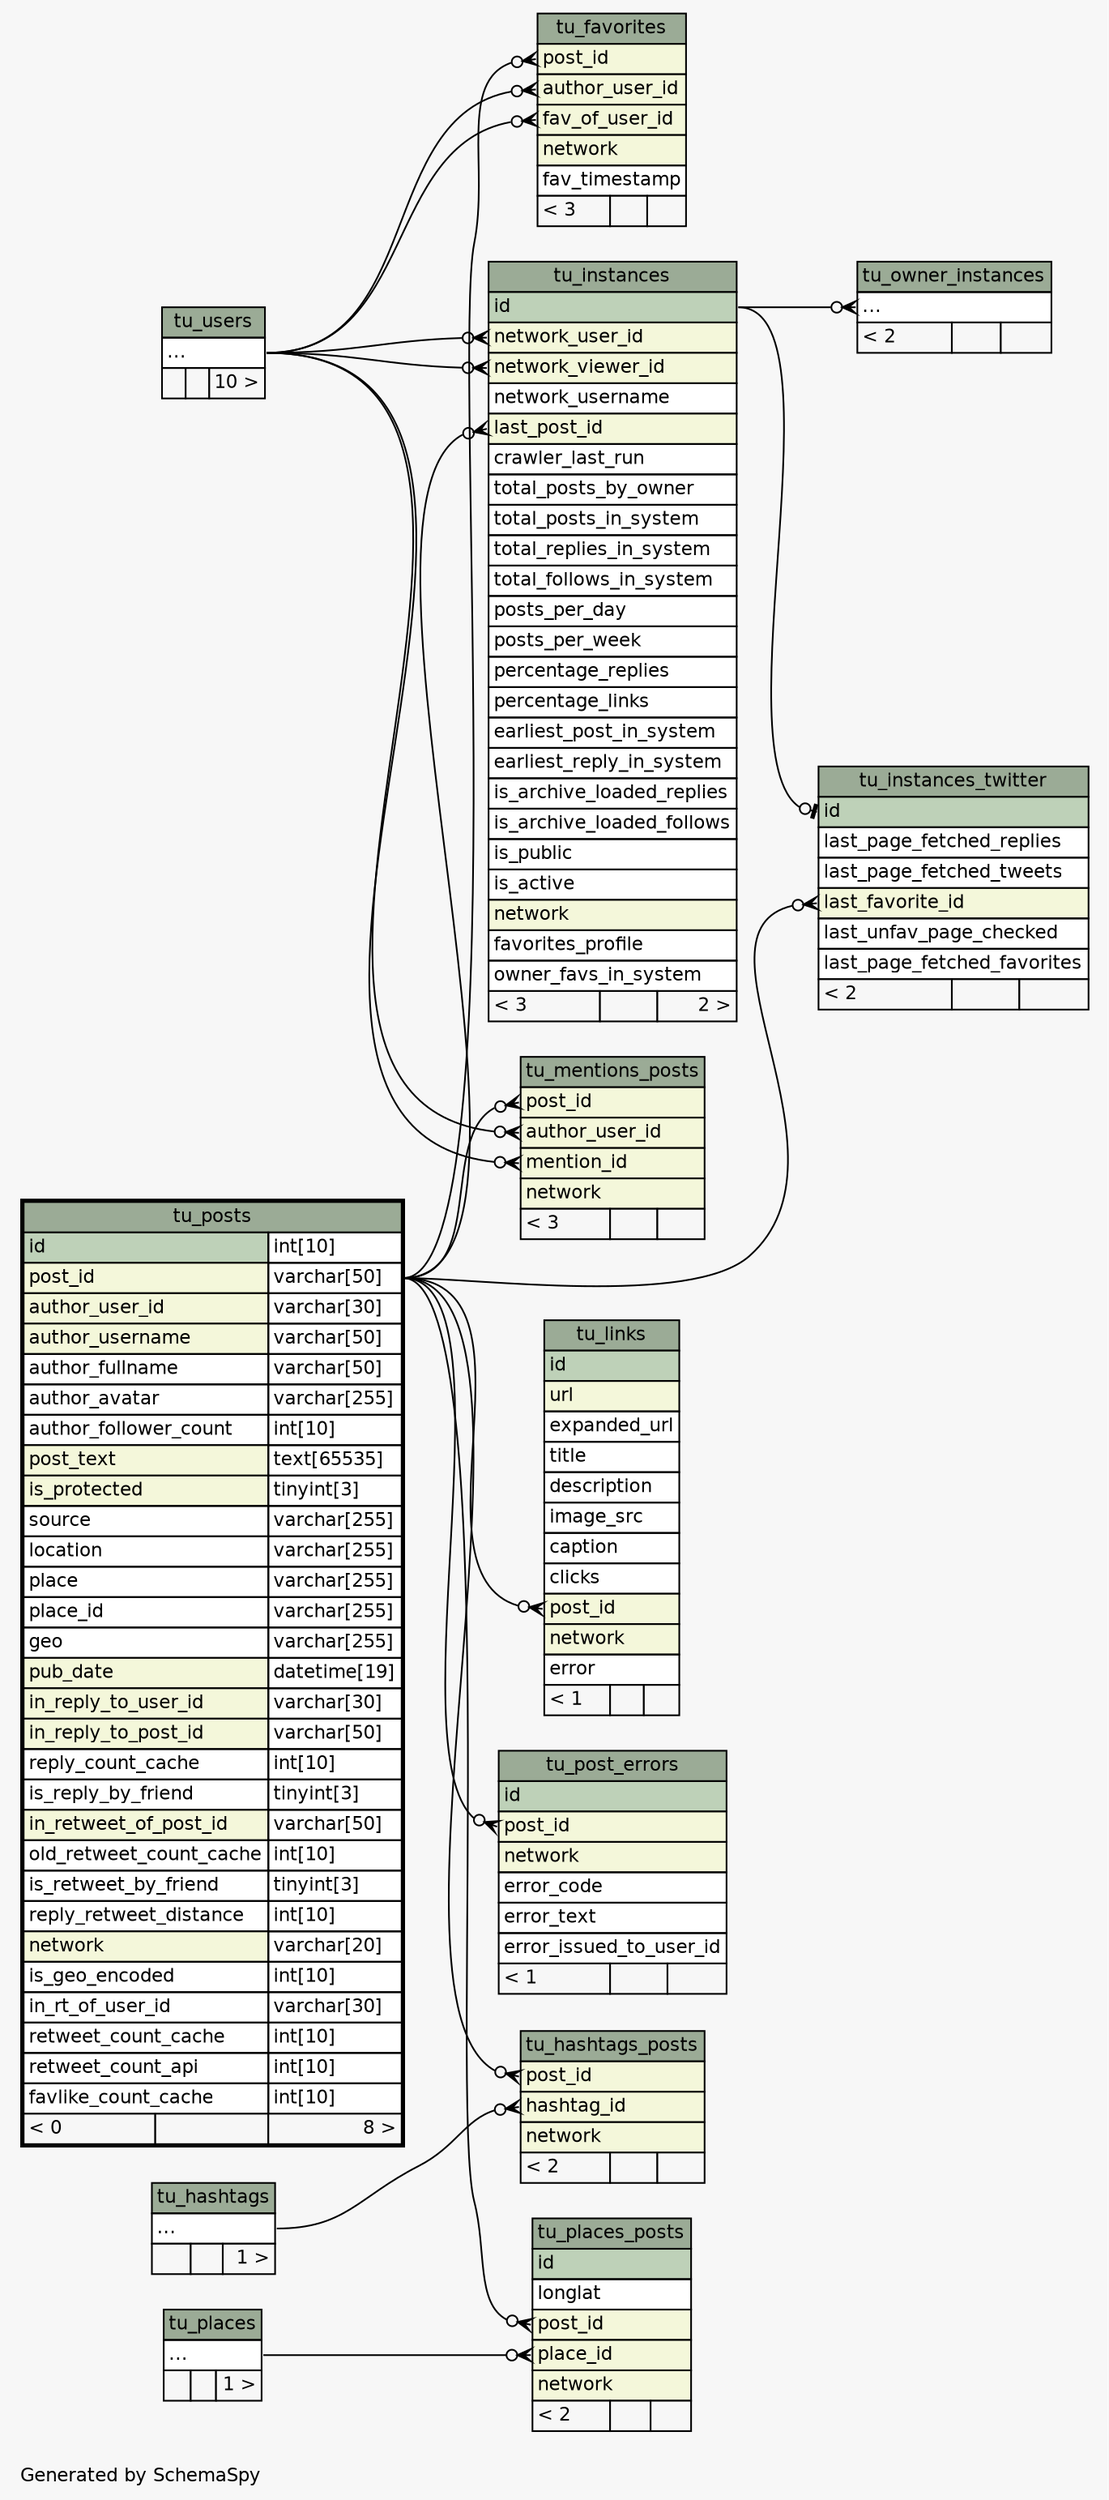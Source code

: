 // dot 2.26.3 on Linux 3.0.0-1-amd64
// SchemaSpy rev 590
digraph "twoDegreesRelationshipsDiagram" {
  graph [
    rankdir="RL"
    bgcolor="#f7f7f7"
    label="\nGenerated by SchemaSpy"
    labeljust="l"
    nodesep="0.18"
    ranksep="0.46"
    fontname="Helvetica"
    fontsize="11"
  ];
  node [
    fontname="Helvetica"
    fontsize="11"
    shape="plaintext"
  ];
  edge [
    arrowsize="0.8"
  ];
  "tu_favorites":"author_user_id":w -> "tu_users":"elipses":e [arrowhead=none dir=back arrowtail=crowodot];
  "tu_favorites":"fav_of_user_id":w -> "tu_users":"elipses":e [arrowhead=none dir=back arrowtail=crowodot];
  "tu_favorites":"post_id":w -> "tu_posts":"post_id.type":e [arrowhead=none dir=back arrowtail=crowodot];
  "tu_hashtags_posts":"hashtag_id":w -> "tu_hashtags":"elipses":e [arrowhead=none dir=back arrowtail=crowodot];
  "tu_hashtags_posts":"post_id":w -> "tu_posts":"post_id.type":e [arrowhead=none dir=back arrowtail=crowodot];
  "tu_instances":"last_post_id":w -> "tu_posts":"post_id.type":e [arrowhead=none dir=back arrowtail=crowodot];
  "tu_instances":"network_user_id":w -> "tu_users":"elipses":e [arrowhead=none dir=back arrowtail=crowodot];
  "tu_instances":"network_viewer_id":w -> "tu_users":"elipses":e [arrowhead=none dir=back arrowtail=crowodot];
  "tu_instances_twitter":"id":w -> "tu_instances":"id":e [arrowhead=none dir=back arrowtail=teeodot];
  "tu_instances_twitter":"last_favorite_id":w -> "tu_posts":"post_id.type":e [arrowhead=none dir=back arrowtail=crowodot];
  "tu_links":"post_id":w -> "tu_posts":"post_id.type":e [arrowhead=none dir=back arrowtail=crowodot];
  "tu_mentions_posts":"author_user_id":w -> "tu_users":"elipses":e [arrowhead=none dir=back arrowtail=crowodot];
  "tu_mentions_posts":"mention_id":w -> "tu_users":"elipses":e [arrowhead=none dir=back arrowtail=crowodot];
  "tu_mentions_posts":"post_id":w -> "tu_posts":"post_id.type":e [arrowhead=none dir=back arrowtail=crowodot];
  "tu_owner_instances":"elipses":w -> "tu_instances":"id":e [arrowhead=none dir=back arrowtail=crowodot];
  "tu_places_posts":"place_id":w -> "tu_places":"elipses":e [arrowhead=none dir=back arrowtail=crowodot];
  "tu_places_posts":"post_id":w -> "tu_posts":"post_id.type":e [arrowhead=none dir=back arrowtail=crowodot];
  "tu_post_errors":"post_id":w -> "tu_posts":"post_id.type":e [arrowhead=none dir=back arrowtail=crowodot];
  "tu_favorites" [
    label=<
    <TABLE BORDER="0" CELLBORDER="1" CELLSPACING="0" BGCOLOR="#ffffff">
      <TR><TD COLSPAN="3" BGCOLOR="#9bab96" ALIGN="CENTER">tu_favorites</TD></TR>
      <TR><TD PORT="post_id" COLSPAN="3" BGCOLOR="#f4f7da" ALIGN="LEFT">post_id</TD></TR>
      <TR><TD PORT="author_user_id" COLSPAN="3" BGCOLOR="#f4f7da" ALIGN="LEFT">author_user_id</TD></TR>
      <TR><TD PORT="fav_of_user_id" COLSPAN="3" BGCOLOR="#f4f7da" ALIGN="LEFT">fav_of_user_id</TD></TR>
      <TR><TD PORT="network" COLSPAN="3" BGCOLOR="#f4f7da" ALIGN="LEFT">network</TD></TR>
      <TR><TD PORT="fav_timestamp" COLSPAN="3" ALIGN="LEFT">fav_timestamp</TD></TR>
      <TR><TD ALIGN="LEFT" BGCOLOR="#f7f7f7">&lt; 3</TD><TD ALIGN="RIGHT" BGCOLOR="#f7f7f7">  </TD><TD ALIGN="RIGHT" BGCOLOR="#f7f7f7">  </TD></TR>
    </TABLE>>
    URL="tu_favorites.html"
    tooltip="tu_favorites"
  ];
  "tu_hashtags" [
    label=<
    <TABLE BORDER="0" CELLBORDER="1" CELLSPACING="0" BGCOLOR="#ffffff">
      <TR><TD COLSPAN="3" BGCOLOR="#9bab96" ALIGN="CENTER">tu_hashtags</TD></TR>
      <TR><TD PORT="elipses" COLSPAN="3" ALIGN="LEFT">...</TD></TR>
      <TR><TD ALIGN="LEFT" BGCOLOR="#f7f7f7">  </TD><TD ALIGN="RIGHT" BGCOLOR="#f7f7f7">  </TD><TD ALIGN="RIGHT" BGCOLOR="#f7f7f7">1 &gt;</TD></TR>
    </TABLE>>
    URL="tu_hashtags.html"
    tooltip="tu_hashtags"
  ];
  "tu_hashtags_posts" [
    label=<
    <TABLE BORDER="0" CELLBORDER="1" CELLSPACING="0" BGCOLOR="#ffffff">
      <TR><TD COLSPAN="3" BGCOLOR="#9bab96" ALIGN="CENTER">tu_hashtags_posts</TD></TR>
      <TR><TD PORT="post_id" COLSPAN="3" BGCOLOR="#f4f7da" ALIGN="LEFT">post_id</TD></TR>
      <TR><TD PORT="hashtag_id" COLSPAN="3" BGCOLOR="#f4f7da" ALIGN="LEFT">hashtag_id</TD></TR>
      <TR><TD PORT="network" COLSPAN="3" BGCOLOR="#f4f7da" ALIGN="LEFT">network</TD></TR>
      <TR><TD ALIGN="LEFT" BGCOLOR="#f7f7f7">&lt; 2</TD><TD ALIGN="RIGHT" BGCOLOR="#f7f7f7">  </TD><TD ALIGN="RIGHT" BGCOLOR="#f7f7f7">  </TD></TR>
    </TABLE>>
    URL="tu_hashtags_posts.html"
    tooltip="tu_hashtags_posts"
  ];
  "tu_instances" [
    label=<
    <TABLE BORDER="0" CELLBORDER="1" CELLSPACING="0" BGCOLOR="#ffffff">
      <TR><TD COLSPAN="3" BGCOLOR="#9bab96" ALIGN="CENTER">tu_instances</TD></TR>
      <TR><TD PORT="id" COLSPAN="3" BGCOLOR="#bed1b8" ALIGN="LEFT">id</TD></TR>
      <TR><TD PORT="network_user_id" COLSPAN="3" BGCOLOR="#f4f7da" ALIGN="LEFT">network_user_id</TD></TR>
      <TR><TD PORT="network_viewer_id" COLSPAN="3" BGCOLOR="#f4f7da" ALIGN="LEFT">network_viewer_id</TD></TR>
      <TR><TD PORT="network_username" COLSPAN="3" ALIGN="LEFT">network_username</TD></TR>
      <TR><TD PORT="last_post_id" COLSPAN="3" BGCOLOR="#f4f7da" ALIGN="LEFT">last_post_id</TD></TR>
      <TR><TD PORT="crawler_last_run" COLSPAN="3" ALIGN="LEFT">crawler_last_run</TD></TR>
      <TR><TD PORT="total_posts_by_owner" COLSPAN="3" ALIGN="LEFT">total_posts_by_owner</TD></TR>
      <TR><TD PORT="total_posts_in_system" COLSPAN="3" ALIGN="LEFT">total_posts_in_system</TD></TR>
      <TR><TD PORT="total_replies_in_system" COLSPAN="3" ALIGN="LEFT">total_replies_in_system</TD></TR>
      <TR><TD PORT="total_follows_in_system" COLSPAN="3" ALIGN="LEFT">total_follows_in_system</TD></TR>
      <TR><TD PORT="posts_per_day" COLSPAN="3" ALIGN="LEFT">posts_per_day</TD></TR>
      <TR><TD PORT="posts_per_week" COLSPAN="3" ALIGN="LEFT">posts_per_week</TD></TR>
      <TR><TD PORT="percentage_replies" COLSPAN="3" ALIGN="LEFT">percentage_replies</TD></TR>
      <TR><TD PORT="percentage_links" COLSPAN="3" ALIGN="LEFT">percentage_links</TD></TR>
      <TR><TD PORT="earliest_post_in_system" COLSPAN="3" ALIGN="LEFT">earliest_post_in_system</TD></TR>
      <TR><TD PORT="earliest_reply_in_system" COLSPAN="3" ALIGN="LEFT">earliest_reply_in_system</TD></TR>
      <TR><TD PORT="is_archive_loaded_replies" COLSPAN="3" ALIGN="LEFT">is_archive_loaded_replies</TD></TR>
      <TR><TD PORT="is_archive_loaded_follows" COLSPAN="3" ALIGN="LEFT">is_archive_loaded_follows</TD></TR>
      <TR><TD PORT="is_public" COLSPAN="3" ALIGN="LEFT">is_public</TD></TR>
      <TR><TD PORT="is_active" COLSPAN="3" ALIGN="LEFT">is_active</TD></TR>
      <TR><TD PORT="network" COLSPAN="3" BGCOLOR="#f4f7da" ALIGN="LEFT">network</TD></TR>
      <TR><TD PORT="favorites_profile" COLSPAN="3" ALIGN="LEFT">favorites_profile</TD></TR>
      <TR><TD PORT="owner_favs_in_system" COLSPAN="3" ALIGN="LEFT">owner_favs_in_system</TD></TR>
      <TR><TD ALIGN="LEFT" BGCOLOR="#f7f7f7">&lt; 3</TD><TD ALIGN="RIGHT" BGCOLOR="#f7f7f7">  </TD><TD ALIGN="RIGHT" BGCOLOR="#f7f7f7">2 &gt;</TD></TR>
    </TABLE>>
    URL="tu_instances.html"
    tooltip="tu_instances"
  ];
  "tu_instances_twitter" [
    label=<
    <TABLE BORDER="0" CELLBORDER="1" CELLSPACING="0" BGCOLOR="#ffffff">
      <TR><TD COLSPAN="3" BGCOLOR="#9bab96" ALIGN="CENTER">tu_instances_twitter</TD></TR>
      <TR><TD PORT="id" COLSPAN="3" BGCOLOR="#bed1b8" ALIGN="LEFT">id</TD></TR>
      <TR><TD PORT="last_page_fetched_replies" COLSPAN="3" ALIGN="LEFT">last_page_fetched_replies</TD></TR>
      <TR><TD PORT="last_page_fetched_tweets" COLSPAN="3" ALIGN="LEFT">last_page_fetched_tweets</TD></TR>
      <TR><TD PORT="last_favorite_id" COLSPAN="3" BGCOLOR="#f4f7da" ALIGN="LEFT">last_favorite_id</TD></TR>
      <TR><TD PORT="last_unfav_page_checked" COLSPAN="3" ALIGN="LEFT">last_unfav_page_checked</TD></TR>
      <TR><TD PORT="last_page_fetched_favorites" COLSPAN="3" ALIGN="LEFT">last_page_fetched_favorites</TD></TR>
      <TR><TD ALIGN="LEFT" BGCOLOR="#f7f7f7">&lt; 2</TD><TD ALIGN="RIGHT" BGCOLOR="#f7f7f7">  </TD><TD ALIGN="RIGHT" BGCOLOR="#f7f7f7">  </TD></TR>
    </TABLE>>
    URL="tu_instances_twitter.html"
    tooltip="tu_instances_twitter"
  ];
  "tu_links" [
    label=<
    <TABLE BORDER="0" CELLBORDER="1" CELLSPACING="0" BGCOLOR="#ffffff">
      <TR><TD COLSPAN="3" BGCOLOR="#9bab96" ALIGN="CENTER">tu_links</TD></TR>
      <TR><TD PORT="id" COLSPAN="3" BGCOLOR="#bed1b8" ALIGN="LEFT">id</TD></TR>
      <TR><TD PORT="url" COLSPAN="3" BGCOLOR="#f4f7da" ALIGN="LEFT">url</TD></TR>
      <TR><TD PORT="expanded_url" COLSPAN="3" ALIGN="LEFT">expanded_url</TD></TR>
      <TR><TD PORT="title" COLSPAN="3" ALIGN="LEFT">title</TD></TR>
      <TR><TD PORT="description" COLSPAN="3" ALIGN="LEFT">description</TD></TR>
      <TR><TD PORT="image_src" COLSPAN="3" ALIGN="LEFT">image_src</TD></TR>
      <TR><TD PORT="caption" COLSPAN="3" ALIGN="LEFT">caption</TD></TR>
      <TR><TD PORT="clicks" COLSPAN="3" ALIGN="LEFT">clicks</TD></TR>
      <TR><TD PORT="post_id" COLSPAN="3" BGCOLOR="#f4f7da" ALIGN="LEFT">post_id</TD></TR>
      <TR><TD PORT="network" COLSPAN="3" BGCOLOR="#f4f7da" ALIGN="LEFT">network</TD></TR>
      <TR><TD PORT="error" COLSPAN="3" ALIGN="LEFT">error</TD></TR>
      <TR><TD ALIGN="LEFT" BGCOLOR="#f7f7f7">&lt; 1</TD><TD ALIGN="RIGHT" BGCOLOR="#f7f7f7">  </TD><TD ALIGN="RIGHT" BGCOLOR="#f7f7f7">  </TD></TR>
    </TABLE>>
    URL="tu_links.html"
    tooltip="tu_links"
  ];
  "tu_mentions_posts" [
    label=<
    <TABLE BORDER="0" CELLBORDER="1" CELLSPACING="0" BGCOLOR="#ffffff">
      <TR><TD COLSPAN="3" BGCOLOR="#9bab96" ALIGN="CENTER">tu_mentions_posts</TD></TR>
      <TR><TD PORT="post_id" COLSPAN="3" BGCOLOR="#f4f7da" ALIGN="LEFT">post_id</TD></TR>
      <TR><TD PORT="author_user_id" COLSPAN="3" BGCOLOR="#f4f7da" ALIGN="LEFT">author_user_id</TD></TR>
      <TR><TD PORT="mention_id" COLSPAN="3" BGCOLOR="#f4f7da" ALIGN="LEFT">mention_id</TD></TR>
      <TR><TD PORT="network" COLSPAN="3" BGCOLOR="#f4f7da" ALIGN="LEFT">network</TD></TR>
      <TR><TD ALIGN="LEFT" BGCOLOR="#f7f7f7">&lt; 3</TD><TD ALIGN="RIGHT" BGCOLOR="#f7f7f7">  </TD><TD ALIGN="RIGHT" BGCOLOR="#f7f7f7">  </TD></TR>
    </TABLE>>
    URL="tu_mentions_posts.html"
    tooltip="tu_mentions_posts"
  ];
  "tu_owner_instances" [
    label=<
    <TABLE BORDER="0" CELLBORDER="1" CELLSPACING="0" BGCOLOR="#ffffff">
      <TR><TD COLSPAN="3" BGCOLOR="#9bab96" ALIGN="CENTER">tu_owner_instances</TD></TR>
      <TR><TD PORT="elipses" COLSPAN="3" ALIGN="LEFT">...</TD></TR>
      <TR><TD ALIGN="LEFT" BGCOLOR="#f7f7f7">&lt; 2</TD><TD ALIGN="RIGHT" BGCOLOR="#f7f7f7">  </TD><TD ALIGN="RIGHT" BGCOLOR="#f7f7f7">  </TD></TR>
    </TABLE>>
    URL="tu_owner_instances.html"
    tooltip="tu_owner_instances"
  ];
  "tu_places" [
    label=<
    <TABLE BORDER="0" CELLBORDER="1" CELLSPACING="0" BGCOLOR="#ffffff">
      <TR><TD COLSPAN="3" BGCOLOR="#9bab96" ALIGN="CENTER">tu_places</TD></TR>
      <TR><TD PORT="elipses" COLSPAN="3" ALIGN="LEFT">...</TD></TR>
      <TR><TD ALIGN="LEFT" BGCOLOR="#f7f7f7">  </TD><TD ALIGN="RIGHT" BGCOLOR="#f7f7f7">  </TD><TD ALIGN="RIGHT" BGCOLOR="#f7f7f7">1 &gt;</TD></TR>
    </TABLE>>
    URL="tu_places.html"
    tooltip="tu_places"
  ];
  "tu_places_posts" [
    label=<
    <TABLE BORDER="0" CELLBORDER="1" CELLSPACING="0" BGCOLOR="#ffffff">
      <TR><TD COLSPAN="3" BGCOLOR="#9bab96" ALIGN="CENTER">tu_places_posts</TD></TR>
      <TR><TD PORT="id" COLSPAN="3" BGCOLOR="#bed1b8" ALIGN="LEFT">id</TD></TR>
      <TR><TD PORT="longlat" COLSPAN="3" ALIGN="LEFT">longlat</TD></TR>
      <TR><TD PORT="post_id" COLSPAN="3" BGCOLOR="#f4f7da" ALIGN="LEFT">post_id</TD></TR>
      <TR><TD PORT="place_id" COLSPAN="3" BGCOLOR="#f4f7da" ALIGN="LEFT">place_id</TD></TR>
      <TR><TD PORT="network" COLSPAN="3" BGCOLOR="#f4f7da" ALIGN="LEFT">network</TD></TR>
      <TR><TD ALIGN="LEFT" BGCOLOR="#f7f7f7">&lt; 2</TD><TD ALIGN="RIGHT" BGCOLOR="#f7f7f7">  </TD><TD ALIGN="RIGHT" BGCOLOR="#f7f7f7">  </TD></TR>
    </TABLE>>
    URL="tu_places_posts.html"
    tooltip="tu_places_posts"
  ];
  "tu_post_errors" [
    label=<
    <TABLE BORDER="0" CELLBORDER="1" CELLSPACING="0" BGCOLOR="#ffffff">
      <TR><TD COLSPAN="3" BGCOLOR="#9bab96" ALIGN="CENTER">tu_post_errors</TD></TR>
      <TR><TD PORT="id" COLSPAN="3" BGCOLOR="#bed1b8" ALIGN="LEFT">id</TD></TR>
      <TR><TD PORT="post_id" COLSPAN="3" BGCOLOR="#f4f7da" ALIGN="LEFT">post_id</TD></TR>
      <TR><TD PORT="network" COLSPAN="3" BGCOLOR="#f4f7da" ALIGN="LEFT">network</TD></TR>
      <TR><TD PORT="error_code" COLSPAN="3" ALIGN="LEFT">error_code</TD></TR>
      <TR><TD PORT="error_text" COLSPAN="3" ALIGN="LEFT">error_text</TD></TR>
      <TR><TD PORT="error_issued_to_user_id" COLSPAN="3" ALIGN="LEFT">error_issued_to_user_id</TD></TR>
      <TR><TD ALIGN="LEFT" BGCOLOR="#f7f7f7">&lt; 1</TD><TD ALIGN="RIGHT" BGCOLOR="#f7f7f7">  </TD><TD ALIGN="RIGHT" BGCOLOR="#f7f7f7">  </TD></TR>
    </TABLE>>
    URL="tu_post_errors.html"
    tooltip="tu_post_errors"
  ];
  "tu_posts" [
    label=<
    <TABLE BORDER="2" CELLBORDER="1" CELLSPACING="0" BGCOLOR="#ffffff">
      <TR><TD COLSPAN="3" BGCOLOR="#9bab96" ALIGN="CENTER">tu_posts</TD></TR>
      <TR><TD PORT="id" COLSPAN="2" BGCOLOR="#bed1b8" ALIGN="LEFT">id</TD><TD PORT="id.type" ALIGN="LEFT">int[10]</TD></TR>
      <TR><TD PORT="post_id" COLSPAN="2" BGCOLOR="#f4f7da" ALIGN="LEFT">post_id</TD><TD PORT="post_id.type" ALIGN="LEFT">varchar[50]</TD></TR>
      <TR><TD PORT="author_user_id" COLSPAN="2" BGCOLOR="#f4f7da" ALIGN="LEFT">author_user_id</TD><TD PORT="author_user_id.type" ALIGN="LEFT">varchar[30]</TD></TR>
      <TR><TD PORT="author_username" COLSPAN="2" BGCOLOR="#f4f7da" ALIGN="LEFT">author_username</TD><TD PORT="author_username.type" ALIGN="LEFT">varchar[50]</TD></TR>
      <TR><TD PORT="author_fullname" COLSPAN="2" ALIGN="LEFT">author_fullname</TD><TD PORT="author_fullname.type" ALIGN="LEFT">varchar[50]</TD></TR>
      <TR><TD PORT="author_avatar" COLSPAN="2" ALIGN="LEFT">author_avatar</TD><TD PORT="author_avatar.type" ALIGN="LEFT">varchar[255]</TD></TR>
      <TR><TD PORT="author_follower_count" COLSPAN="2" ALIGN="LEFT">author_follower_count</TD><TD PORT="author_follower_count.type" ALIGN="LEFT">int[10]</TD></TR>
      <TR><TD PORT="post_text" COLSPAN="2" BGCOLOR="#f4f7da" ALIGN="LEFT">post_text</TD><TD PORT="post_text.type" ALIGN="LEFT">text[65535]</TD></TR>
      <TR><TD PORT="is_protected" COLSPAN="2" BGCOLOR="#f4f7da" ALIGN="LEFT">is_protected</TD><TD PORT="is_protected.type" ALIGN="LEFT">tinyint[3]</TD></TR>
      <TR><TD PORT="source" COLSPAN="2" ALIGN="LEFT">source</TD><TD PORT="source.type" ALIGN="LEFT">varchar[255]</TD></TR>
      <TR><TD PORT="location" COLSPAN="2" ALIGN="LEFT">location</TD><TD PORT="location.type" ALIGN="LEFT">varchar[255]</TD></TR>
      <TR><TD PORT="place" COLSPAN="2" ALIGN="LEFT">place</TD><TD PORT="place.type" ALIGN="LEFT">varchar[255]</TD></TR>
      <TR><TD PORT="place_id" COLSPAN="2" ALIGN="LEFT">place_id</TD><TD PORT="place_id.type" ALIGN="LEFT">varchar[255]</TD></TR>
      <TR><TD PORT="geo" COLSPAN="2" ALIGN="LEFT">geo</TD><TD PORT="geo.type" ALIGN="LEFT">varchar[255]</TD></TR>
      <TR><TD PORT="pub_date" COLSPAN="2" BGCOLOR="#f4f7da" ALIGN="LEFT">pub_date</TD><TD PORT="pub_date.type" ALIGN="LEFT">datetime[19]</TD></TR>
      <TR><TD PORT="in_reply_to_user_id" COLSPAN="2" BGCOLOR="#f4f7da" ALIGN="LEFT">in_reply_to_user_id</TD><TD PORT="in_reply_to_user_id.type" ALIGN="LEFT">varchar[30]</TD></TR>
      <TR><TD PORT="in_reply_to_post_id" COLSPAN="2" BGCOLOR="#f4f7da" ALIGN="LEFT">in_reply_to_post_id</TD><TD PORT="in_reply_to_post_id.type" ALIGN="LEFT">varchar[50]</TD></TR>
      <TR><TD PORT="reply_count_cache" COLSPAN="2" ALIGN="LEFT">reply_count_cache</TD><TD PORT="reply_count_cache.type" ALIGN="LEFT">int[10]</TD></TR>
      <TR><TD PORT="is_reply_by_friend" COLSPAN="2" ALIGN="LEFT">is_reply_by_friend</TD><TD PORT="is_reply_by_friend.type" ALIGN="LEFT">tinyint[3]</TD></TR>
      <TR><TD PORT="in_retweet_of_post_id" COLSPAN="2" BGCOLOR="#f4f7da" ALIGN="LEFT">in_retweet_of_post_id</TD><TD PORT="in_retweet_of_post_id.type" ALIGN="LEFT">varchar[50]</TD></TR>
      <TR><TD PORT="old_retweet_count_cache" COLSPAN="2" ALIGN="LEFT">old_retweet_count_cache</TD><TD PORT="old_retweet_count_cache.type" ALIGN="LEFT">int[10]</TD></TR>
      <TR><TD PORT="is_retweet_by_friend" COLSPAN="2" ALIGN="LEFT">is_retweet_by_friend</TD><TD PORT="is_retweet_by_friend.type" ALIGN="LEFT">tinyint[3]</TD></TR>
      <TR><TD PORT="reply_retweet_distance" COLSPAN="2" ALIGN="LEFT">reply_retweet_distance</TD><TD PORT="reply_retweet_distance.type" ALIGN="LEFT">int[10]</TD></TR>
      <TR><TD PORT="network" COLSPAN="2" BGCOLOR="#f4f7da" ALIGN="LEFT">network</TD><TD PORT="network.type" ALIGN="LEFT">varchar[20]</TD></TR>
      <TR><TD PORT="is_geo_encoded" COLSPAN="2" ALIGN="LEFT">is_geo_encoded</TD><TD PORT="is_geo_encoded.type" ALIGN="LEFT">int[10]</TD></TR>
      <TR><TD PORT="in_rt_of_user_id" COLSPAN="2" ALIGN="LEFT">in_rt_of_user_id</TD><TD PORT="in_rt_of_user_id.type" ALIGN="LEFT">varchar[30]</TD></TR>
      <TR><TD PORT="retweet_count_cache" COLSPAN="2" ALIGN="LEFT">retweet_count_cache</TD><TD PORT="retweet_count_cache.type" ALIGN="LEFT">int[10]</TD></TR>
      <TR><TD PORT="retweet_count_api" COLSPAN="2" ALIGN="LEFT">retweet_count_api</TD><TD PORT="retweet_count_api.type" ALIGN="LEFT">int[10]</TD></TR>
      <TR><TD PORT="favlike_count_cache" COLSPAN="2" ALIGN="LEFT">favlike_count_cache</TD><TD PORT="favlike_count_cache.type" ALIGN="LEFT">int[10]</TD></TR>
      <TR><TD ALIGN="LEFT" BGCOLOR="#f7f7f7">&lt; 0</TD><TD ALIGN="RIGHT" BGCOLOR="#f7f7f7">  </TD><TD ALIGN="RIGHT" BGCOLOR="#f7f7f7">8 &gt;</TD></TR>
    </TABLE>>
    URL="tu_posts.html"
    tooltip="tu_posts"
  ];
  "tu_users" [
    label=<
    <TABLE BORDER="0" CELLBORDER="1" CELLSPACING="0" BGCOLOR="#ffffff">
      <TR><TD COLSPAN="3" BGCOLOR="#9bab96" ALIGN="CENTER">tu_users</TD></TR>
      <TR><TD PORT="elipses" COLSPAN="3" ALIGN="LEFT">...</TD></TR>
      <TR><TD ALIGN="LEFT" BGCOLOR="#f7f7f7">  </TD><TD ALIGN="RIGHT" BGCOLOR="#f7f7f7">  </TD><TD ALIGN="RIGHT" BGCOLOR="#f7f7f7">10 &gt;</TD></TR>
    </TABLE>>
    URL="tu_users.html"
    tooltip="tu_users"
  ];
}
